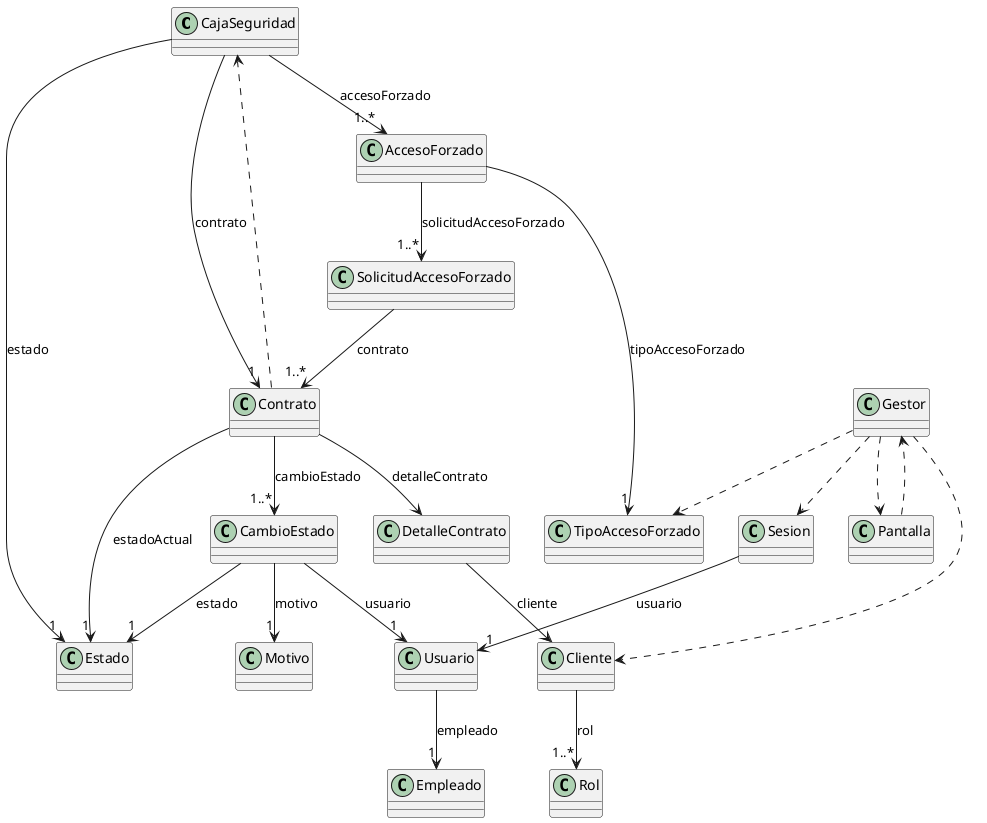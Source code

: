 @startuml clase 

class CajaSeguridad{}


class AccesoForzado{}

class Cliente{}

class Rol{}

class Contrato{}

class Estado{}
class CambioEstado{}

class SolicitudAccesoForzado{}

class TipoAccesoForzado{}

class Sesion{}
class Usuario{}

class Empleado{}
class Motivo{}
class Gestor {}
class Pantalla {}
class DetalleContrato{}

Contrato --> DetalleContrato : detalleContrato

DetalleContrato --> Cliente : cliente
Sesion --> "1" Usuario : usuario

Usuario --> "1" Empleado : empleado

AccesoForzado --> "1" TipoAccesoForzado : tipoAccesoForzado

Cliente --> "1..*" Rol : rol

CambioEstado --> "1" Estado : estado
Contrato --> "1" Estado : estadoActual

Contrato --> "1..*" CambioEstado : cambioEstado

CajaSeguridad --> "1" Contrato : contrato

CajaSeguridad --> "1" Estado : estado
CajaSeguridad --> "1..*" AccesoForzado : accesoForzado



Contrato ..> CajaSeguridad
Gestor ..> TipoAccesoForzado 
Gestor ..> Pantalla
Pantalla ..> Gestor

CambioEstado --> "1" Usuario: usuario
AccesoForzado --> "1..*" SolicitudAccesoForzado: solicitudAccesoForzado 
Gestor ..> Cliente
Gestor ..> Sesion

SolicitudAccesoForzado --> "1..*" Contrato : contrato

CambioEstado --> "1" Motivo : motivo
@enduml